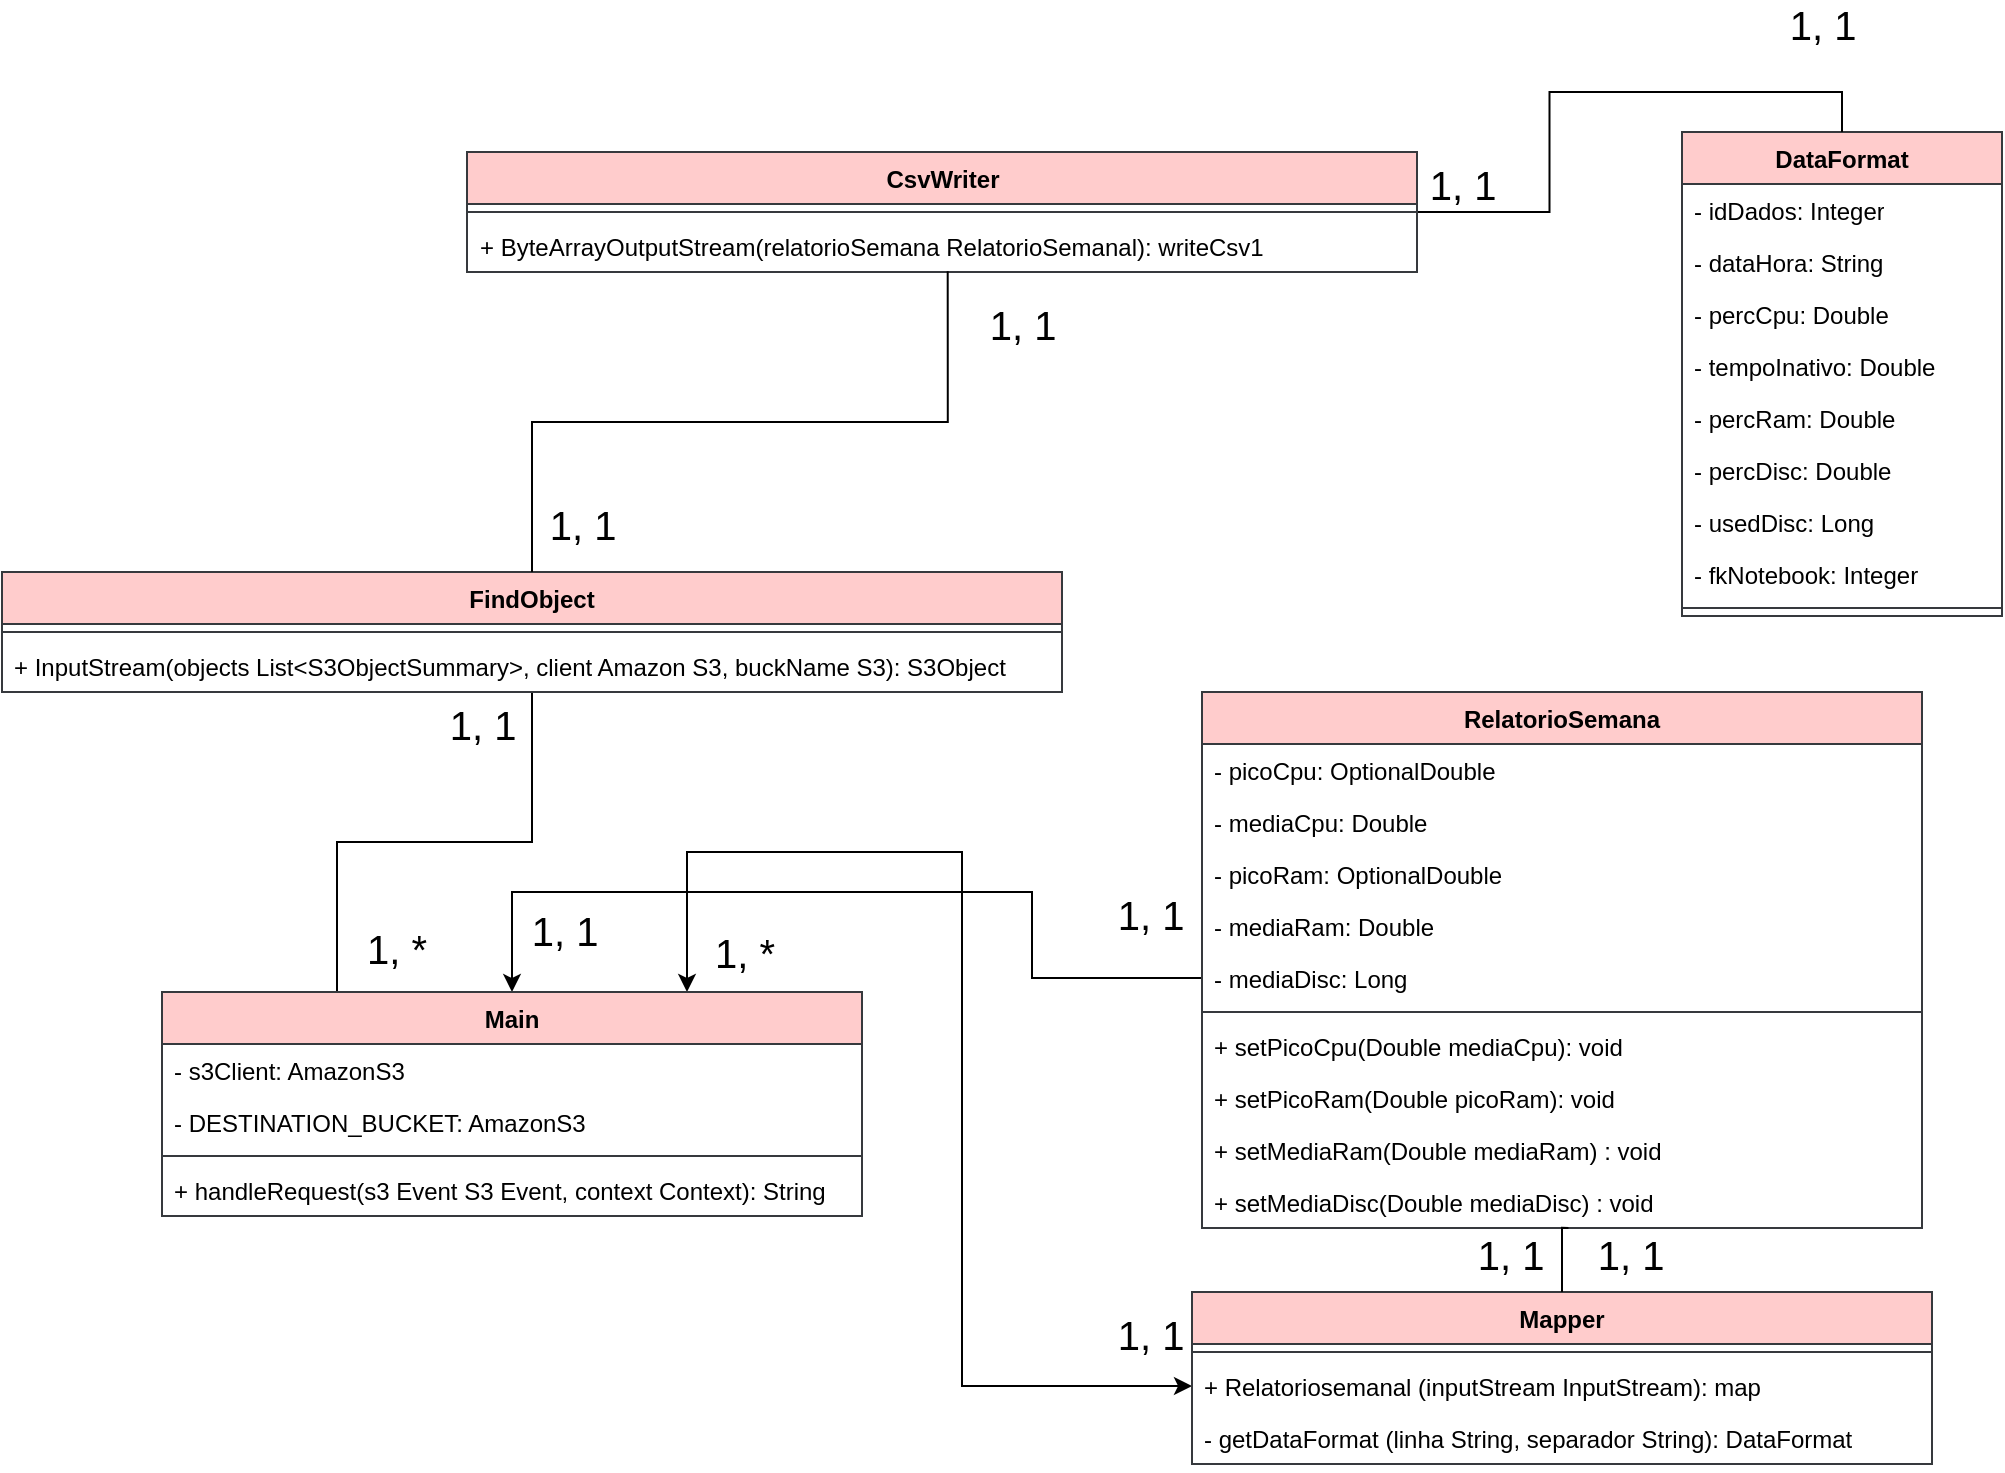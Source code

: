 <mxfile version="24.7.17">
  <diagram name="Página-1" id="0CzQWplsIsMGMoMQKzHa">
    <mxGraphModel dx="1816" dy="1769" grid="1" gridSize="10" guides="1" tooltips="1" connect="1" arrows="1" fold="1" page="1" pageScale="1" pageWidth="827" pageHeight="1169" math="0" shadow="0">
      <root>
        <mxCell id="0" />
        <mxCell id="1" parent="0" />
        <mxCell id="20QHVP0kfIHG6uQca2nZ-54" style="edgeStyle=orthogonalEdgeStyle;rounded=0;orthogonalLoop=1;jettySize=auto;html=1;exitX=0.5;exitY=0;exitDx=0;exitDy=0;entryX=0;entryY=0.5;entryDx=0;entryDy=0;endArrow=none;endFill=0;startArrow=classic;startFill=1;" parent="1" source="20QHVP0kfIHG6uQca2nZ-1" target="20QHVP0kfIHG6uQca2nZ-18" edge="1">
          <mxGeometry relative="1" as="geometry">
            <Array as="points">
              <mxPoint x="55" y="90" />
              <mxPoint x="315" y="90" />
              <mxPoint x="315" y="133" />
            </Array>
          </mxGeometry>
        </mxCell>
        <mxCell id="20QHVP0kfIHG6uQca2nZ-55" value="1, *" style="edgeLabel;html=1;align=center;verticalAlign=middle;resizable=0;points=[];fontSize=20;" parent="20QHVP0kfIHG6uQca2nZ-54" vertex="1" connectable="0">
          <mxGeometry x="-0.597" y="-2" relative="1" as="geometry">
            <mxPoint x="77" y="28" as="offset" />
          </mxGeometry>
        </mxCell>
        <mxCell id="20QHVP0kfIHG6uQca2nZ-59" style="edgeStyle=orthogonalEdgeStyle;rounded=0;orthogonalLoop=1;jettySize=auto;html=1;exitX=0.75;exitY=0;exitDx=0;exitDy=0;entryX=0;entryY=0.5;entryDx=0;entryDy=0;startArrow=classic;startFill=1;" parent="1" source="20QHVP0kfIHG6uQca2nZ-1" target="20QHVP0kfIHG6uQca2nZ-9" edge="1">
          <mxGeometry relative="1" as="geometry">
            <Array as="points">
              <mxPoint x="142" y="70" />
              <mxPoint x="280" y="70" />
              <mxPoint x="280" y="337" />
            </Array>
          </mxGeometry>
        </mxCell>
        <mxCell id="20QHVP0kfIHG6uQca2nZ-64" style="edgeStyle=orthogonalEdgeStyle;rounded=0;orthogonalLoop=1;jettySize=auto;html=1;exitX=0.25;exitY=0;exitDx=0;exitDy=0;endArrow=none;endFill=0;" parent="1" source="20QHVP0kfIHG6uQca2nZ-1" target="20QHVP0kfIHG6uQca2nZ-25" edge="1">
          <mxGeometry relative="1" as="geometry" />
        </mxCell>
        <mxCell id="20QHVP0kfIHG6uQca2nZ-1" value="Main" style="swimlane;fontStyle=1;align=center;verticalAlign=top;childLayout=stackLayout;horizontal=1;startSize=26;horizontalStack=0;resizeParent=1;resizeParentMax=0;resizeLast=0;collapsible=1;marginBottom=0;whiteSpace=wrap;html=1;fillColor=#ffcccc;strokeColor=#36393d;" parent="1" vertex="1">
          <mxGeometry x="-120" y="140" width="350" height="112" as="geometry" />
        </mxCell>
        <mxCell id="20QHVP0kfIHG6uQca2nZ-2" value="- s3Client: AmazonS3" style="text;strokeColor=none;fillColor=none;align=left;verticalAlign=top;spacingLeft=4;spacingRight=4;overflow=hidden;rotatable=0;points=[[0,0.5],[1,0.5]];portConstraint=eastwest;whiteSpace=wrap;html=1;" parent="20QHVP0kfIHG6uQca2nZ-1" vertex="1">
          <mxGeometry y="26" width="350" height="26" as="geometry" />
        </mxCell>
        <mxCell id="20QHVP0kfIHG6uQca2nZ-5" value="- DESTINATION_BUCKET&lt;span style=&quot;background-color: initial;&quot;&gt;: AmazonS3&lt;/span&gt;" style="text;strokeColor=none;fillColor=none;align=left;verticalAlign=top;spacingLeft=4;spacingRight=4;overflow=hidden;rotatable=0;points=[[0,0.5],[1,0.5]];portConstraint=eastwest;whiteSpace=wrap;html=1;" parent="20QHVP0kfIHG6uQca2nZ-1" vertex="1">
          <mxGeometry y="52" width="350" height="26" as="geometry" />
        </mxCell>
        <mxCell id="20QHVP0kfIHG6uQca2nZ-3" value="" style="line;strokeWidth=1;fillColor=none;align=left;verticalAlign=middle;spacingTop=-1;spacingLeft=3;spacingRight=3;rotatable=0;labelPosition=right;points=[];portConstraint=eastwest;strokeColor=inherit;" parent="20QHVP0kfIHG6uQca2nZ-1" vertex="1">
          <mxGeometry y="78" width="350" height="8" as="geometry" />
        </mxCell>
        <mxCell id="20QHVP0kfIHG6uQca2nZ-4" value="+ handleRequest(s3 Event S3 Event, context Context): String" style="text;strokeColor=none;fillColor=none;align=left;verticalAlign=top;spacingLeft=4;spacingRight=4;overflow=hidden;rotatable=0;points=[[0,0.5],[1,0.5]];portConstraint=eastwest;whiteSpace=wrap;html=1;" parent="20QHVP0kfIHG6uQca2nZ-1" vertex="1">
          <mxGeometry y="86" width="350" height="26" as="geometry" />
        </mxCell>
        <mxCell id="20QHVP0kfIHG6uQca2nZ-6" value="Mapper" style="swimlane;fontStyle=1;align=center;verticalAlign=top;childLayout=stackLayout;horizontal=1;startSize=26;horizontalStack=0;resizeParent=1;resizeParentMax=0;resizeLast=0;collapsible=1;marginBottom=0;whiteSpace=wrap;html=1;fillColor=#ffcccc;strokeColor=#36393d;" parent="1" vertex="1">
          <mxGeometry x="395" y="290" width="370" height="86" as="geometry" />
        </mxCell>
        <mxCell id="20QHVP0kfIHG6uQca2nZ-8" value="" style="line;strokeWidth=1;fillColor=none;align=left;verticalAlign=middle;spacingTop=-1;spacingLeft=3;spacingRight=3;rotatable=0;labelPosition=right;points=[];portConstraint=eastwest;strokeColor=inherit;" parent="20QHVP0kfIHG6uQca2nZ-6" vertex="1">
          <mxGeometry y="26" width="370" height="8" as="geometry" />
        </mxCell>
        <mxCell id="20QHVP0kfIHG6uQca2nZ-9" value="+ Relatoriosemanal (inputStream InputStream): map" style="text;strokeColor=none;fillColor=none;align=left;verticalAlign=top;spacingLeft=4;spacingRight=4;overflow=hidden;rotatable=0;points=[[0,0.5],[1,0.5]];portConstraint=eastwest;whiteSpace=wrap;html=1;" parent="20QHVP0kfIHG6uQca2nZ-6" vertex="1">
          <mxGeometry y="34" width="370" height="26" as="geometry" />
        </mxCell>
        <mxCell id="20QHVP0kfIHG6uQca2nZ-10" value="- getDataFormat (linha String, separador String): DataFormat" style="text;strokeColor=none;fillColor=none;align=left;verticalAlign=top;spacingLeft=4;spacingRight=4;overflow=hidden;rotatable=0;points=[[0,0.5],[1,0.5]];portConstraint=eastwest;whiteSpace=wrap;html=1;" parent="20QHVP0kfIHG6uQca2nZ-6" vertex="1">
          <mxGeometry y="60" width="370" height="26" as="geometry" />
        </mxCell>
        <mxCell id="20QHVP0kfIHG6uQca2nZ-11" value="RelatorioSemana" style="swimlane;fontStyle=1;align=center;verticalAlign=top;childLayout=stackLayout;horizontal=1;startSize=26;horizontalStack=0;resizeParent=1;resizeParentMax=0;resizeLast=0;collapsible=1;marginBottom=0;whiteSpace=wrap;html=1;fillColor=#ffcccc;strokeColor=#36393d;" parent="1" vertex="1">
          <mxGeometry x="400" y="-10" width="360" height="268" as="geometry" />
        </mxCell>
        <mxCell id="20QHVP0kfIHG6uQca2nZ-15" value="- picoCpu: OptionalDouble" style="text;strokeColor=none;fillColor=none;align=left;verticalAlign=top;spacingLeft=4;spacingRight=4;overflow=hidden;rotatable=0;points=[[0,0.5],[1,0.5]];portConstraint=eastwest;whiteSpace=wrap;html=1;" parent="20QHVP0kfIHG6uQca2nZ-11" vertex="1">
          <mxGeometry y="26" width="360" height="26" as="geometry" />
        </mxCell>
        <mxCell id="20QHVP0kfIHG6uQca2nZ-12" value="- mediaCpu: Double" style="text;strokeColor=none;fillColor=none;align=left;verticalAlign=top;spacingLeft=4;spacingRight=4;overflow=hidden;rotatable=0;points=[[0,0.5],[1,0.5]];portConstraint=eastwest;whiteSpace=wrap;html=1;" parent="20QHVP0kfIHG6uQca2nZ-11" vertex="1">
          <mxGeometry y="52" width="360" height="26" as="geometry" />
        </mxCell>
        <mxCell id="20QHVP0kfIHG6uQca2nZ-16" value="- picoRam: OptionalDouble" style="text;strokeColor=none;fillColor=none;align=left;verticalAlign=top;spacingLeft=4;spacingRight=4;overflow=hidden;rotatable=0;points=[[0,0.5],[1,0.5]];portConstraint=eastwest;whiteSpace=wrap;html=1;" parent="20QHVP0kfIHG6uQca2nZ-11" vertex="1">
          <mxGeometry y="78" width="360" height="26" as="geometry" />
        </mxCell>
        <mxCell id="20QHVP0kfIHG6uQca2nZ-17" value="- mediaRam: Double" style="text;strokeColor=none;fillColor=none;align=left;verticalAlign=top;spacingLeft=4;spacingRight=4;overflow=hidden;rotatable=0;points=[[0,0.5],[1,0.5]];portConstraint=eastwest;whiteSpace=wrap;html=1;" parent="20QHVP0kfIHG6uQca2nZ-11" vertex="1">
          <mxGeometry y="104" width="360" height="26" as="geometry" />
        </mxCell>
        <mxCell id="20QHVP0kfIHG6uQca2nZ-18" value="- mediaDisc: Long" style="text;strokeColor=none;fillColor=none;align=left;verticalAlign=top;spacingLeft=4;spacingRight=4;overflow=hidden;rotatable=0;points=[[0,0.5],[1,0.5]];portConstraint=eastwest;whiteSpace=wrap;html=1;" parent="20QHVP0kfIHG6uQca2nZ-11" vertex="1">
          <mxGeometry y="130" width="360" height="26" as="geometry" />
        </mxCell>
        <mxCell id="20QHVP0kfIHG6uQca2nZ-13" value="" style="line;strokeWidth=1;fillColor=none;align=left;verticalAlign=middle;spacingTop=-1;spacingLeft=3;spacingRight=3;rotatable=0;labelPosition=right;points=[];portConstraint=eastwest;strokeColor=inherit;" parent="20QHVP0kfIHG6uQca2nZ-11" vertex="1">
          <mxGeometry y="156" width="360" height="8" as="geometry" />
        </mxCell>
        <mxCell id="20QHVP0kfIHG6uQca2nZ-19" value="+ setPicoCpu(Double mediaCpu): void" style="text;strokeColor=none;fillColor=none;align=left;verticalAlign=top;spacingLeft=4;spacingRight=4;overflow=hidden;rotatable=0;points=[[0,0.5],[1,0.5]];portConstraint=eastwest;whiteSpace=wrap;html=1;" parent="20QHVP0kfIHG6uQca2nZ-11" vertex="1">
          <mxGeometry y="164" width="360" height="26" as="geometry" />
        </mxCell>
        <mxCell id="20QHVP0kfIHG6uQca2nZ-22" value="+ setPicoRam(Double picoRam): void" style="text;strokeColor=none;fillColor=none;align=left;verticalAlign=top;spacingLeft=4;spacingRight=4;overflow=hidden;rotatable=0;points=[[0,0.5],[1,0.5]];portConstraint=eastwest;whiteSpace=wrap;html=1;" parent="20QHVP0kfIHG6uQca2nZ-11" vertex="1">
          <mxGeometry y="190" width="360" height="26" as="geometry" />
        </mxCell>
        <mxCell id="20QHVP0kfIHG6uQca2nZ-23" value="+ setMediaRam(Double mediaRam) : void" style="text;strokeColor=none;fillColor=none;align=left;verticalAlign=top;spacingLeft=4;spacingRight=4;overflow=hidden;rotatable=0;points=[[0,0.5],[1,0.5]];portConstraint=eastwest;whiteSpace=wrap;html=1;" parent="20QHVP0kfIHG6uQca2nZ-11" vertex="1">
          <mxGeometry y="216" width="360" height="26" as="geometry" />
        </mxCell>
        <mxCell id="20QHVP0kfIHG6uQca2nZ-24" value="+ setMediaDisc(Double mediaDisc) : void" style="text;strokeColor=none;fillColor=none;align=left;verticalAlign=top;spacingLeft=4;spacingRight=4;overflow=hidden;rotatable=0;points=[[0,0.5],[1,0.5]];portConstraint=eastwest;whiteSpace=wrap;html=1;" parent="20QHVP0kfIHG6uQca2nZ-11" vertex="1">
          <mxGeometry y="242" width="360" height="26" as="geometry" />
        </mxCell>
        <mxCell id="20QHVP0kfIHG6uQca2nZ-25" value="FindObject" style="swimlane;fontStyle=1;align=center;verticalAlign=top;childLayout=stackLayout;horizontal=1;startSize=26;horizontalStack=0;resizeParent=1;resizeParentMax=0;resizeLast=0;collapsible=1;marginBottom=0;whiteSpace=wrap;html=1;fillColor=#ffcccc;strokeColor=#36393d;" parent="1" vertex="1">
          <mxGeometry x="-200" y="-70" width="530" height="60" as="geometry" />
        </mxCell>
        <mxCell id="20QHVP0kfIHG6uQca2nZ-27" value="" style="line;strokeWidth=1;fillColor=none;align=left;verticalAlign=middle;spacingTop=-1;spacingLeft=3;spacingRight=3;rotatable=0;labelPosition=right;points=[];portConstraint=eastwest;strokeColor=inherit;" parent="20QHVP0kfIHG6uQca2nZ-25" vertex="1">
          <mxGeometry y="26" width="530" height="8" as="geometry" />
        </mxCell>
        <mxCell id="20QHVP0kfIHG6uQca2nZ-28" value="+ InputStream(objects List&amp;lt;S3ObjectSummary&amp;gt;, client Amazon S3, buckName S3): S3Object" style="text;strokeColor=none;fillColor=none;align=left;verticalAlign=top;spacingLeft=4;spacingRight=4;overflow=hidden;rotatable=0;points=[[0,0.5],[1,0.5]];portConstraint=eastwest;whiteSpace=wrap;html=1;" parent="20QHVP0kfIHG6uQca2nZ-25" vertex="1">
          <mxGeometry y="34" width="530" height="26" as="geometry" />
        </mxCell>
        <mxCell id="20QHVP0kfIHG6uQca2nZ-29" value="DataFormat" style="swimlane;fontStyle=1;align=center;verticalAlign=top;childLayout=stackLayout;horizontal=1;startSize=26;horizontalStack=0;resizeParent=1;resizeParentMax=0;resizeLast=0;collapsible=1;marginBottom=0;whiteSpace=wrap;html=1;fillColor=#ffcccc;strokeColor=#36393d;" parent="1" vertex="1">
          <mxGeometry x="640" y="-290" width="160" height="242" as="geometry" />
        </mxCell>
        <mxCell id="20QHVP0kfIHG6uQca2nZ-30" value="- idDados: Integer" style="text;strokeColor=none;fillColor=none;align=left;verticalAlign=top;spacingLeft=4;spacingRight=4;overflow=hidden;rotatable=0;points=[[0,0.5],[1,0.5]];portConstraint=eastwest;whiteSpace=wrap;html=1;" parent="20QHVP0kfIHG6uQca2nZ-29" vertex="1">
          <mxGeometry y="26" width="160" height="26" as="geometry" />
        </mxCell>
        <mxCell id="20QHVP0kfIHG6uQca2nZ-33" value="- dataHora: String" style="text;strokeColor=none;fillColor=none;align=left;verticalAlign=top;spacingLeft=4;spacingRight=4;overflow=hidden;rotatable=0;points=[[0,0.5],[1,0.5]];portConstraint=eastwest;whiteSpace=wrap;html=1;" parent="20QHVP0kfIHG6uQca2nZ-29" vertex="1">
          <mxGeometry y="52" width="160" height="26" as="geometry" />
        </mxCell>
        <mxCell id="20QHVP0kfIHG6uQca2nZ-34" value="- percCpu: Double" style="text;strokeColor=none;fillColor=none;align=left;verticalAlign=top;spacingLeft=4;spacingRight=4;overflow=hidden;rotatable=0;points=[[0,0.5],[1,0.5]];portConstraint=eastwest;whiteSpace=wrap;html=1;" parent="20QHVP0kfIHG6uQca2nZ-29" vertex="1">
          <mxGeometry y="78" width="160" height="26" as="geometry" />
        </mxCell>
        <mxCell id="20QHVP0kfIHG6uQca2nZ-35" value="- tempoInativo: Double" style="text;strokeColor=none;fillColor=none;align=left;verticalAlign=top;spacingLeft=4;spacingRight=4;overflow=hidden;rotatable=0;points=[[0,0.5],[1,0.5]];portConstraint=eastwest;whiteSpace=wrap;html=1;" parent="20QHVP0kfIHG6uQca2nZ-29" vertex="1">
          <mxGeometry y="104" width="160" height="26" as="geometry" />
        </mxCell>
        <mxCell id="20QHVP0kfIHG6uQca2nZ-36" value="- percRam: Double" style="text;strokeColor=none;fillColor=none;align=left;verticalAlign=top;spacingLeft=4;spacingRight=4;overflow=hidden;rotatable=0;points=[[0,0.5],[1,0.5]];portConstraint=eastwest;whiteSpace=wrap;html=1;" parent="20QHVP0kfIHG6uQca2nZ-29" vertex="1">
          <mxGeometry y="130" width="160" height="26" as="geometry" />
        </mxCell>
        <mxCell id="20QHVP0kfIHG6uQca2nZ-37" value="- percDisc: Double" style="text;strokeColor=none;fillColor=none;align=left;verticalAlign=top;spacingLeft=4;spacingRight=4;overflow=hidden;rotatable=0;points=[[0,0.5],[1,0.5]];portConstraint=eastwest;whiteSpace=wrap;html=1;" parent="20QHVP0kfIHG6uQca2nZ-29" vertex="1">
          <mxGeometry y="156" width="160" height="26" as="geometry" />
        </mxCell>
        <mxCell id="20QHVP0kfIHG6uQca2nZ-38" value="- usedDisc: Long" style="text;strokeColor=none;fillColor=none;align=left;verticalAlign=top;spacingLeft=4;spacingRight=4;overflow=hidden;rotatable=0;points=[[0,0.5],[1,0.5]];portConstraint=eastwest;whiteSpace=wrap;html=1;" parent="20QHVP0kfIHG6uQca2nZ-29" vertex="1">
          <mxGeometry y="182" width="160" height="26" as="geometry" />
        </mxCell>
        <mxCell id="20QHVP0kfIHG6uQca2nZ-39" value="- fkNotebook: Integer" style="text;strokeColor=none;fillColor=none;align=left;verticalAlign=top;spacingLeft=4;spacingRight=4;overflow=hidden;rotatable=0;points=[[0,0.5],[1,0.5]];portConstraint=eastwest;whiteSpace=wrap;html=1;" parent="20QHVP0kfIHG6uQca2nZ-29" vertex="1">
          <mxGeometry y="208" width="160" height="26" as="geometry" />
        </mxCell>
        <mxCell id="20QHVP0kfIHG6uQca2nZ-31" value="" style="line;strokeWidth=1;fillColor=none;align=left;verticalAlign=middle;spacingTop=-1;spacingLeft=3;spacingRight=3;rotatable=0;labelPosition=right;points=[];portConstraint=eastwest;strokeColor=inherit;" parent="20QHVP0kfIHG6uQca2nZ-29" vertex="1">
          <mxGeometry y="234" width="160" height="8" as="geometry" />
        </mxCell>
        <mxCell id="20QHVP0kfIHG6uQca2nZ-71" style="edgeStyle=orthogonalEdgeStyle;rounded=0;orthogonalLoop=1;jettySize=auto;html=1;exitX=1;exitY=0.5;exitDx=0;exitDy=0;entryX=0.5;entryY=0;entryDx=0;entryDy=0;endArrow=none;endFill=0;" parent="1" source="20QHVP0kfIHG6uQca2nZ-50" target="20QHVP0kfIHG6uQca2nZ-29" edge="1">
          <mxGeometry relative="1" as="geometry" />
        </mxCell>
        <mxCell id="20QHVP0kfIHG6uQca2nZ-50" value="CsvWriter" style="swimlane;fontStyle=1;align=center;verticalAlign=top;childLayout=stackLayout;horizontal=1;startSize=26;horizontalStack=0;resizeParent=1;resizeParentMax=0;resizeLast=0;collapsible=1;marginBottom=0;whiteSpace=wrap;html=1;fillColor=#ffcccc;strokeColor=#36393d;" parent="1" vertex="1">
          <mxGeometry x="32.5" y="-280" width="475" height="60" as="geometry" />
        </mxCell>
        <mxCell id="20QHVP0kfIHG6uQca2nZ-52" value="" style="line;strokeWidth=1;fillColor=none;align=left;verticalAlign=middle;spacingTop=-1;spacingLeft=3;spacingRight=3;rotatable=0;labelPosition=right;points=[];portConstraint=eastwest;strokeColor=inherit;" parent="20QHVP0kfIHG6uQca2nZ-50" vertex="1">
          <mxGeometry y="26" width="475" height="8" as="geometry" />
        </mxCell>
        <mxCell id="20QHVP0kfIHG6uQca2nZ-53" value="+ ByteArrayOutputStream(relatorioSemana RelatorioSemanal): writeCsv1" style="text;strokeColor=none;fillColor=none;align=left;verticalAlign=top;spacingLeft=4;spacingRight=4;overflow=hidden;rotatable=0;points=[[0,0.5],[1,0.5]];portConstraint=eastwest;whiteSpace=wrap;html=1;" parent="20QHVP0kfIHG6uQca2nZ-50" vertex="1">
          <mxGeometry y="34" width="475" height="26" as="geometry" />
        </mxCell>
        <mxCell id="20QHVP0kfIHG6uQca2nZ-56" value="1, 1" style="edgeLabel;html=1;align=center;verticalAlign=middle;resizable=0;points=[];fontSize=20;" parent="1" vertex="1" connectable="0">
          <mxGeometry x="89.997" y="69.998" as="geometry">
            <mxPoint x="284" y="31" as="offset" />
          </mxGeometry>
        </mxCell>
        <mxCell id="20QHVP0kfIHG6uQca2nZ-60" value="1, 1" style="edgeLabel;html=1;align=center;verticalAlign=middle;resizable=0;points=[];fontSize=20;" parent="1" vertex="1" connectable="0">
          <mxGeometry x="89.997" y="279.998" as="geometry">
            <mxPoint x="284" y="31" as="offset" />
          </mxGeometry>
        </mxCell>
        <mxCell id="20QHVP0kfIHG6uQca2nZ-61" style="edgeStyle=orthogonalEdgeStyle;rounded=0;orthogonalLoop=1;jettySize=auto;html=1;exitX=0.5;exitY=0;exitDx=0;exitDy=0;entryX=0.509;entryY=0.998;entryDx=0;entryDy=0;entryPerimeter=0;endArrow=none;endFill=0;" parent="1" source="20QHVP0kfIHG6uQca2nZ-6" target="20QHVP0kfIHG6uQca2nZ-24" edge="1">
          <mxGeometry relative="1" as="geometry">
            <Array as="points">
              <mxPoint x="580" y="258" />
            </Array>
          </mxGeometry>
        </mxCell>
        <mxCell id="20QHVP0kfIHG6uQca2nZ-62" value="1, 1" style="edgeLabel;html=1;align=center;verticalAlign=middle;resizable=0;points=[];fontSize=20;" parent="1" vertex="1" connectable="0">
          <mxGeometry x="269.997" y="239.998" as="geometry">
            <mxPoint x="284" y="31" as="offset" />
          </mxGeometry>
        </mxCell>
        <mxCell id="20QHVP0kfIHG6uQca2nZ-63" value="1, 1" style="edgeLabel;html=1;align=center;verticalAlign=middle;resizable=0;points=[];fontSize=20;" parent="1" vertex="1" connectable="0">
          <mxGeometry x="329.997" y="239.998" as="geometry">
            <mxPoint x="284" y="31" as="offset" />
          </mxGeometry>
        </mxCell>
        <mxCell id="20QHVP0kfIHG6uQca2nZ-65" value="1, *" style="edgeLabel;html=1;align=center;verticalAlign=middle;resizable=0;points=[];fontSize=20;" parent="1" vertex="1" connectable="0">
          <mxGeometry x="67.04" y="112" as="geometry">
            <mxPoint x="-70" y="6" as="offset" />
          </mxGeometry>
        </mxCell>
        <mxCell id="20QHVP0kfIHG6uQca2nZ-66" value="1, 1" style="edgeLabel;html=1;align=center;verticalAlign=middle;resizable=0;points=[];fontSize=20;" parent="1" vertex="1" connectable="0">
          <mxGeometry x="110.0" as="geometry">
            <mxPoint x="-70" y="6" as="offset" />
          </mxGeometry>
        </mxCell>
        <mxCell id="20QHVP0kfIHG6uQca2nZ-67" style="edgeStyle=orthogonalEdgeStyle;rounded=0;orthogonalLoop=1;jettySize=auto;html=1;exitX=0.5;exitY=0;exitDx=0;exitDy=0;entryX=0.506;entryY=0.985;entryDx=0;entryDy=0;entryPerimeter=0;endArrow=none;endFill=0;" parent="1" source="20QHVP0kfIHG6uQca2nZ-25" target="20QHVP0kfIHG6uQca2nZ-53" edge="1">
          <mxGeometry relative="1" as="geometry" />
        </mxCell>
        <mxCell id="20QHVP0kfIHG6uQca2nZ-68" value="1, 1" style="edgeLabel;html=1;align=center;verticalAlign=middle;resizable=0;points=[];fontSize=20;" parent="1" vertex="1" connectable="0">
          <mxGeometry x="380.0" y="-200" as="geometry">
            <mxPoint x="-70" y="6" as="offset" />
          </mxGeometry>
        </mxCell>
        <mxCell id="20QHVP0kfIHG6uQca2nZ-69" value="1, 1" style="edgeLabel;html=1;align=center;verticalAlign=middle;resizable=0;points=[];fontSize=20;" parent="1" vertex="1" connectable="0">
          <mxGeometry x="160.0" y="-100" as="geometry">
            <mxPoint x="-70" y="6" as="offset" />
          </mxGeometry>
        </mxCell>
        <mxCell id="20QHVP0kfIHG6uQca2nZ-70" value="1, 1" style="edgeLabel;html=1;align=center;verticalAlign=middle;resizable=0;points=[];fontSize=20;" parent="1" vertex="1" connectable="0">
          <mxGeometry x="30.0" y="160" as="geometry">
            <mxPoint x="51" y="-51" as="offset" />
          </mxGeometry>
        </mxCell>
        <mxCell id="20QHVP0kfIHG6uQca2nZ-72" value="1, 1" style="edgeLabel;html=1;align=center;verticalAlign=middle;resizable=0;points=[];fontSize=20;" parent="1" vertex="1" connectable="0">
          <mxGeometry x="600.0" y="-270" as="geometry">
            <mxPoint x="-70" y="6" as="offset" />
          </mxGeometry>
        </mxCell>
        <mxCell id="20QHVP0kfIHG6uQca2nZ-73" value="1, 1" style="edgeLabel;html=1;align=center;verticalAlign=middle;resizable=0;points=[];fontSize=20;" parent="1" vertex="1" connectable="0">
          <mxGeometry x="780.0" y="-350" as="geometry">
            <mxPoint x="-70" y="6" as="offset" />
          </mxGeometry>
        </mxCell>
      </root>
    </mxGraphModel>
  </diagram>
</mxfile>

